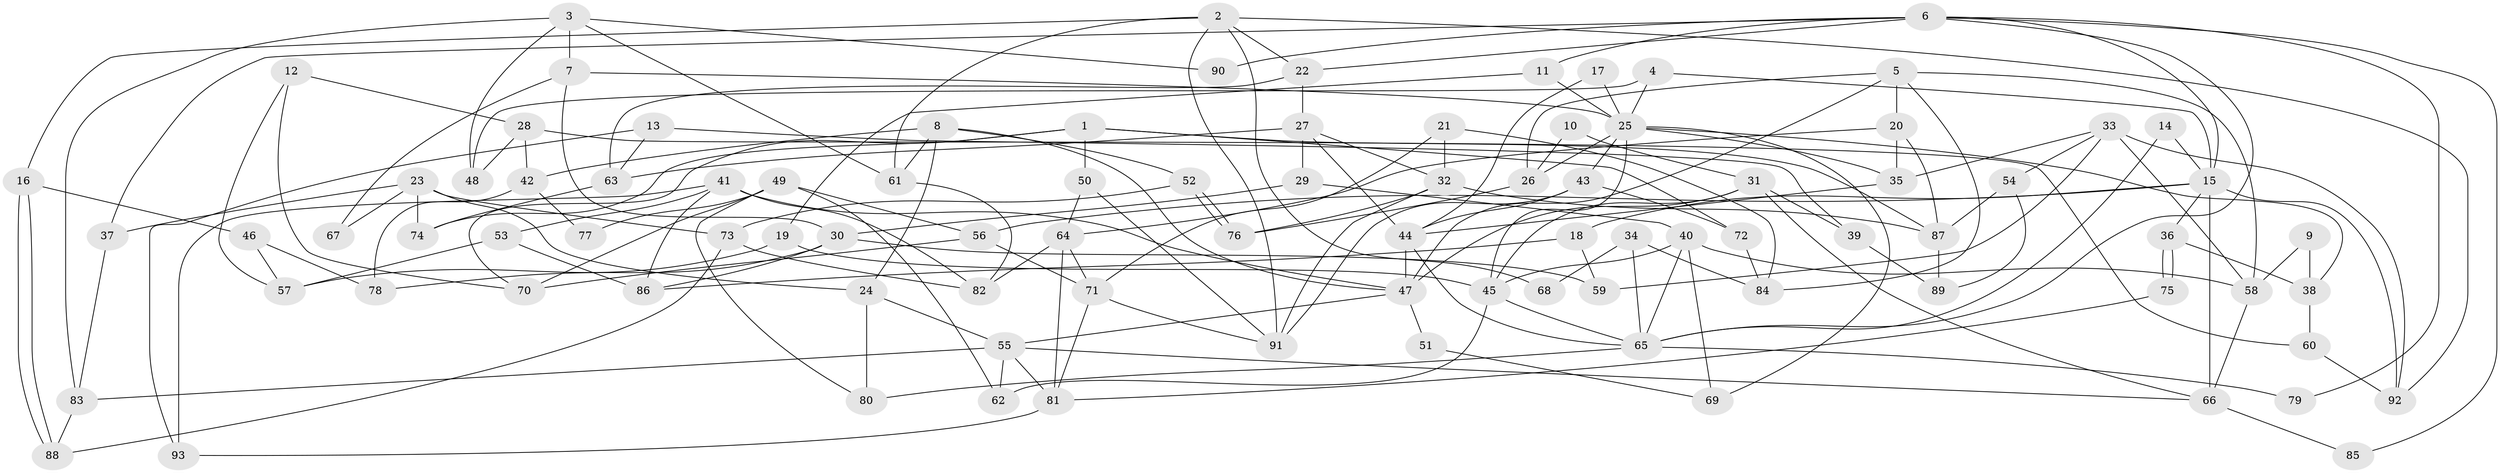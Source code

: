 // Generated by graph-tools (version 1.1) at 2025/02/03/09/25 03:02:00]
// undirected, 93 vertices, 186 edges
graph export_dot {
graph [start="1"]
  node [color=gray90,style=filled];
  1;
  2;
  3;
  4;
  5;
  6;
  7;
  8;
  9;
  10;
  11;
  12;
  13;
  14;
  15;
  16;
  17;
  18;
  19;
  20;
  21;
  22;
  23;
  24;
  25;
  26;
  27;
  28;
  29;
  30;
  31;
  32;
  33;
  34;
  35;
  36;
  37;
  38;
  39;
  40;
  41;
  42;
  43;
  44;
  45;
  46;
  47;
  48;
  49;
  50;
  51;
  52;
  53;
  54;
  55;
  56;
  57;
  58;
  59;
  60;
  61;
  62;
  63;
  64;
  65;
  66;
  67;
  68;
  69;
  70;
  71;
  72;
  73;
  74;
  75;
  76;
  77;
  78;
  79;
  80;
  81;
  82;
  83;
  84;
  85;
  86;
  87;
  88;
  89;
  90;
  91;
  92;
  93;
  1 -- 72;
  1 -- 70;
  1 -- 50;
  1 -- 74;
  1 -- 87;
  2 -- 22;
  2 -- 61;
  2 -- 16;
  2 -- 68;
  2 -- 91;
  2 -- 92;
  3 -- 83;
  3 -- 7;
  3 -- 48;
  3 -- 61;
  3 -- 90;
  4 -- 15;
  4 -- 25;
  4 -- 48;
  5 -- 58;
  5 -- 20;
  5 -- 26;
  5 -- 47;
  5 -- 84;
  6 -- 65;
  6 -- 37;
  6 -- 11;
  6 -- 15;
  6 -- 22;
  6 -- 79;
  6 -- 85;
  6 -- 90;
  7 -- 30;
  7 -- 25;
  7 -- 67;
  8 -- 52;
  8 -- 47;
  8 -- 24;
  8 -- 42;
  8 -- 61;
  9 -- 58;
  9 -- 38;
  10 -- 31;
  10 -- 26;
  11 -- 25;
  11 -- 19;
  12 -- 57;
  12 -- 28;
  12 -- 70;
  13 -- 93;
  13 -- 63;
  13 -- 39;
  14 -- 65;
  14 -- 15;
  15 -- 66;
  15 -- 18;
  15 -- 36;
  15 -- 56;
  15 -- 92;
  16 -- 88;
  16 -- 88;
  16 -- 46;
  17 -- 25;
  17 -- 44;
  18 -- 59;
  18 -- 86;
  19 -- 45;
  19 -- 57;
  20 -- 35;
  20 -- 87;
  20 -- 64;
  21 -- 71;
  21 -- 32;
  21 -- 84;
  22 -- 27;
  22 -- 63;
  23 -- 74;
  23 -- 24;
  23 -- 37;
  23 -- 67;
  23 -- 73;
  24 -- 55;
  24 -- 80;
  25 -- 43;
  25 -- 26;
  25 -- 35;
  25 -- 38;
  25 -- 45;
  25 -- 69;
  26 -- 76;
  27 -- 29;
  27 -- 44;
  27 -- 32;
  27 -- 63;
  28 -- 48;
  28 -- 60;
  28 -- 42;
  29 -- 30;
  29 -- 40;
  30 -- 78;
  30 -- 86;
  30 -- 59;
  31 -- 45;
  31 -- 39;
  31 -- 47;
  31 -- 66;
  32 -- 91;
  32 -- 76;
  32 -- 87;
  33 -- 92;
  33 -- 58;
  33 -- 35;
  33 -- 54;
  33 -- 59;
  34 -- 65;
  34 -- 84;
  34 -- 68;
  35 -- 44;
  36 -- 75;
  36 -- 75;
  36 -- 38;
  37 -- 83;
  38 -- 60;
  39 -- 89;
  40 -- 65;
  40 -- 45;
  40 -- 58;
  40 -- 69;
  41 -- 82;
  41 -- 47;
  41 -- 53;
  41 -- 86;
  41 -- 93;
  42 -- 77;
  42 -- 78;
  43 -- 44;
  43 -- 91;
  43 -- 72;
  44 -- 47;
  44 -- 65;
  45 -- 65;
  45 -- 62;
  46 -- 57;
  46 -- 78;
  47 -- 51;
  47 -- 55;
  49 -- 56;
  49 -- 70;
  49 -- 62;
  49 -- 77;
  49 -- 80;
  50 -- 64;
  50 -- 91;
  51 -- 69;
  52 -- 73;
  52 -- 76;
  52 -- 76;
  53 -- 86;
  53 -- 57;
  54 -- 87;
  54 -- 89;
  55 -- 62;
  55 -- 66;
  55 -- 81;
  55 -- 83;
  56 -- 71;
  56 -- 70;
  58 -- 66;
  60 -- 92;
  61 -- 82;
  63 -- 74;
  64 -- 81;
  64 -- 71;
  64 -- 82;
  65 -- 80;
  65 -- 79;
  66 -- 85;
  71 -- 91;
  71 -- 81;
  72 -- 84;
  73 -- 82;
  73 -- 88;
  75 -- 81;
  81 -- 93;
  83 -- 88;
  87 -- 89;
}
